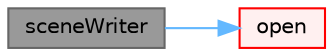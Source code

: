 digraph "sceneWriter"
{
 // LATEX_PDF_SIZE
  bgcolor="transparent";
  edge [fontname=Helvetica,fontsize=10,labelfontname=Helvetica,labelfontsize=10];
  node [fontname=Helvetica,fontsize=10,shape=box,height=0.2,width=0.4];
  rankdir="LR";
  Node1 [id="Node000001",label="sceneWriter",height=0.2,width=0.4,color="gray40", fillcolor="grey60", style="filled", fontcolor="black",tooltip=" "];
  Node1 -> Node2 [id="edge1_Node000001_Node000002",color="steelblue1",style="solid",tooltip=" "];
  Node2 [id="Node000002",label="open",height=0.2,width=0.4,color="red", fillcolor="#FFF0F0", style="filled",URL="$classFoam_1_1glTF_1_1sceneWriter.html#a83d66c862c3fc3ece70954dc4253fe15",tooltip=" "];
}
